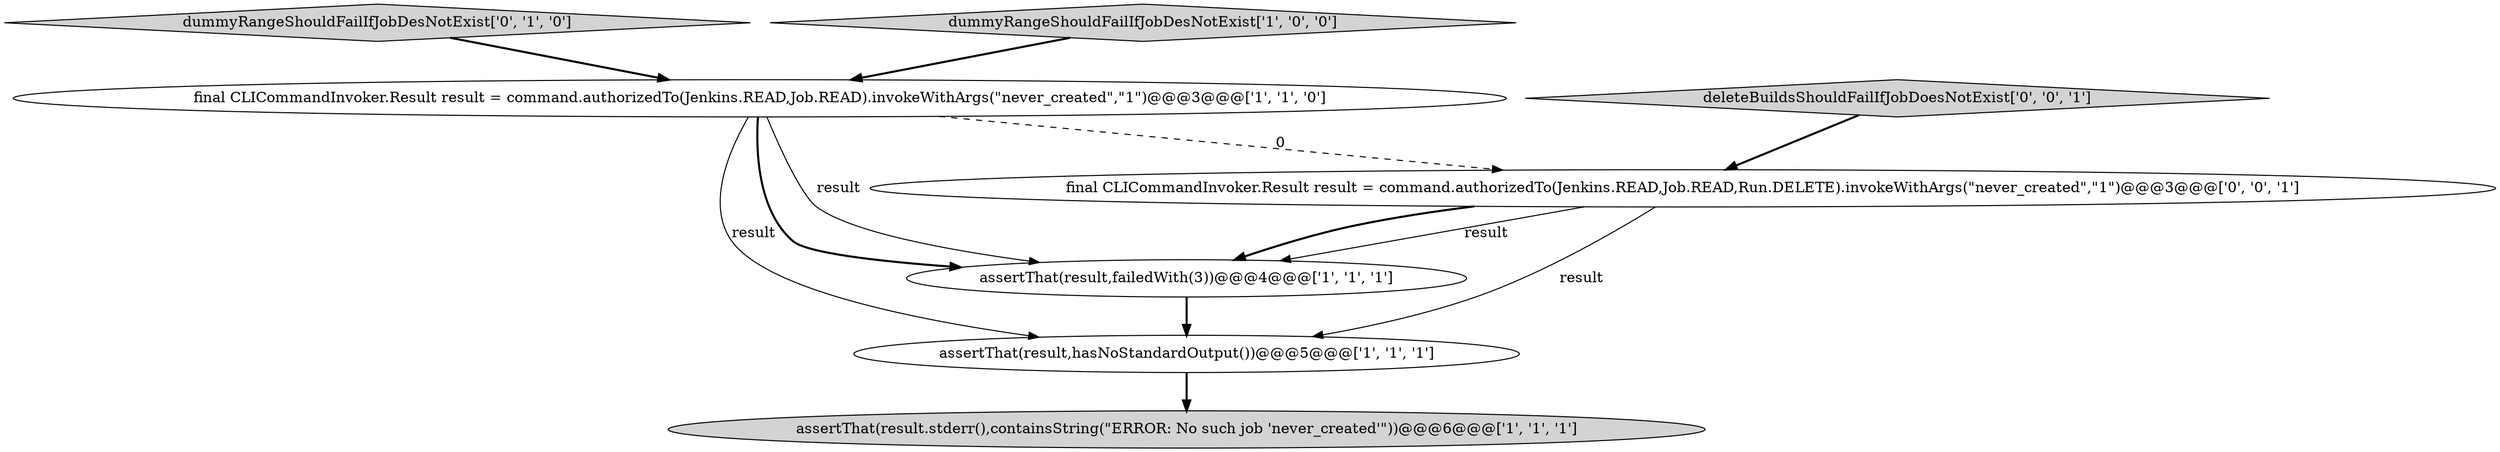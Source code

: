 digraph {
5 [style = filled, label = "dummyRangeShouldFailIfJobDesNotExist['0', '1', '0']", fillcolor = lightgray, shape = diamond image = "AAA0AAABBB2BBB"];
4 [style = filled, label = "assertThat(result.stderr(),containsString(\"ERROR: No such job 'never_created'\"))@@@6@@@['1', '1', '1']", fillcolor = lightgray, shape = ellipse image = "AAA0AAABBB1BBB"];
7 [style = filled, label = "deleteBuildsShouldFailIfJobDoesNotExist['0', '0', '1']", fillcolor = lightgray, shape = diamond image = "AAA0AAABBB3BBB"];
2 [style = filled, label = "assertThat(result,hasNoStandardOutput())@@@5@@@['1', '1', '1']", fillcolor = white, shape = ellipse image = "AAA0AAABBB1BBB"];
0 [style = filled, label = "dummyRangeShouldFailIfJobDesNotExist['1', '0', '0']", fillcolor = lightgray, shape = diamond image = "AAA0AAABBB1BBB"];
1 [style = filled, label = "final CLICommandInvoker.Result result = command.authorizedTo(Jenkins.READ,Job.READ).invokeWithArgs(\"never_created\",\"1\")@@@3@@@['1', '1', '0']", fillcolor = white, shape = ellipse image = "AAA0AAABBB1BBB"];
3 [style = filled, label = "assertThat(result,failedWith(3))@@@4@@@['1', '1', '1']", fillcolor = white, shape = ellipse image = "AAA0AAABBB1BBB"];
6 [style = filled, label = "final CLICommandInvoker.Result result = command.authorizedTo(Jenkins.READ,Job.READ,Run.DELETE).invokeWithArgs(\"never_created\",\"1\")@@@3@@@['0', '0', '1']", fillcolor = white, shape = ellipse image = "AAA0AAABBB3BBB"];
0->1 [style = bold, label=""];
6->2 [style = solid, label="result"];
7->6 [style = bold, label=""];
1->6 [style = dashed, label="0"];
1->3 [style = bold, label=""];
2->4 [style = bold, label=""];
6->3 [style = bold, label=""];
3->2 [style = bold, label=""];
6->3 [style = solid, label="result"];
1->3 [style = solid, label="result"];
5->1 [style = bold, label=""];
1->2 [style = solid, label="result"];
}

